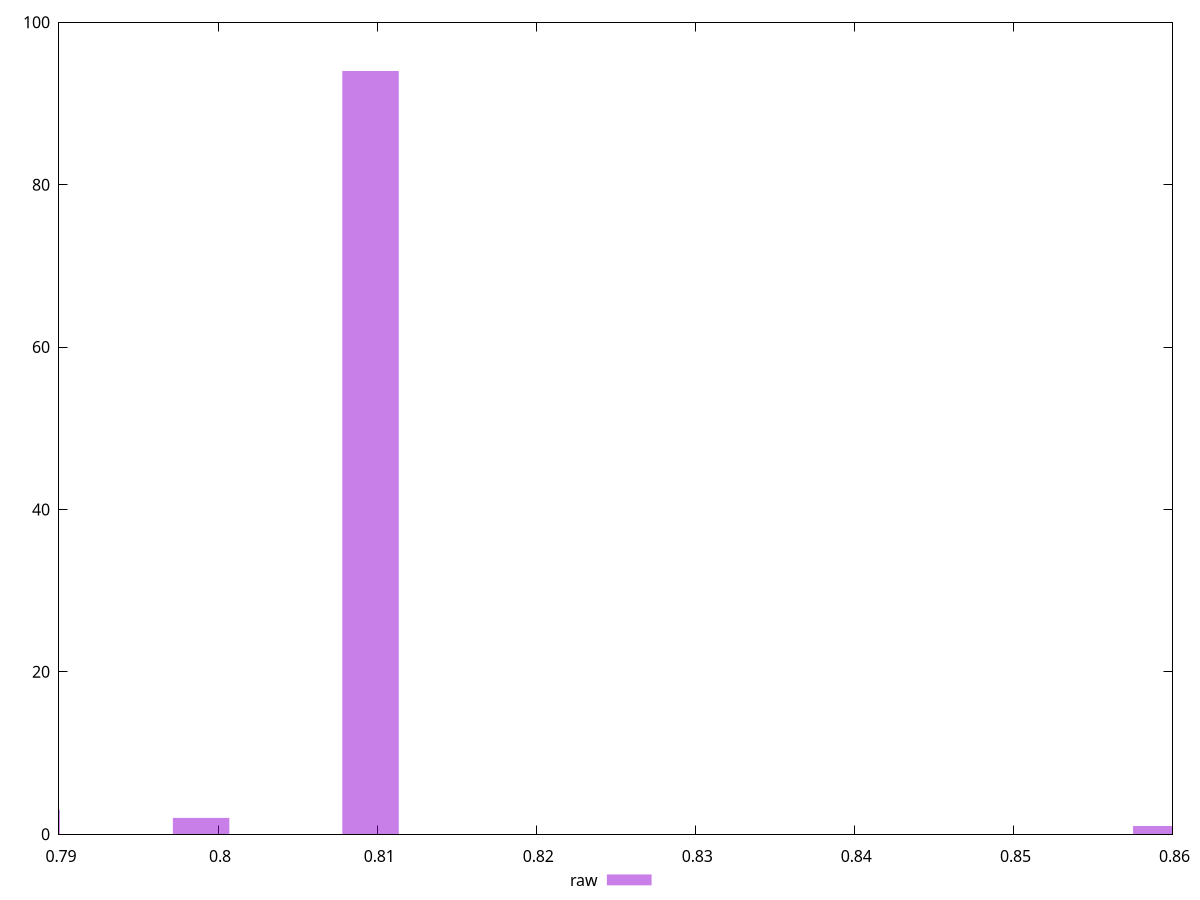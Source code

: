 reset

$raw <<EOF
0.8592959901371297 1
0.8095846518647337 94
0.7989322222349345 2
0.7882797926051355 3
EOF

set key outside below
set boxwidth 0.0035508098765997093
set xrange [0.79:0.86]
set yrange [0:100]
set trange [0:100]
set style fill transparent solid 0.5 noborder
set terminal svg size 640, 490 enhanced background rgb 'white'
set output "report_00018_2021-02-10T15-25-16.877Z/meta/score/samples/pages+cached+noadtech+nomedia+nocss/raw/histogram.svg"

plot $raw title "raw" with boxes

reset
